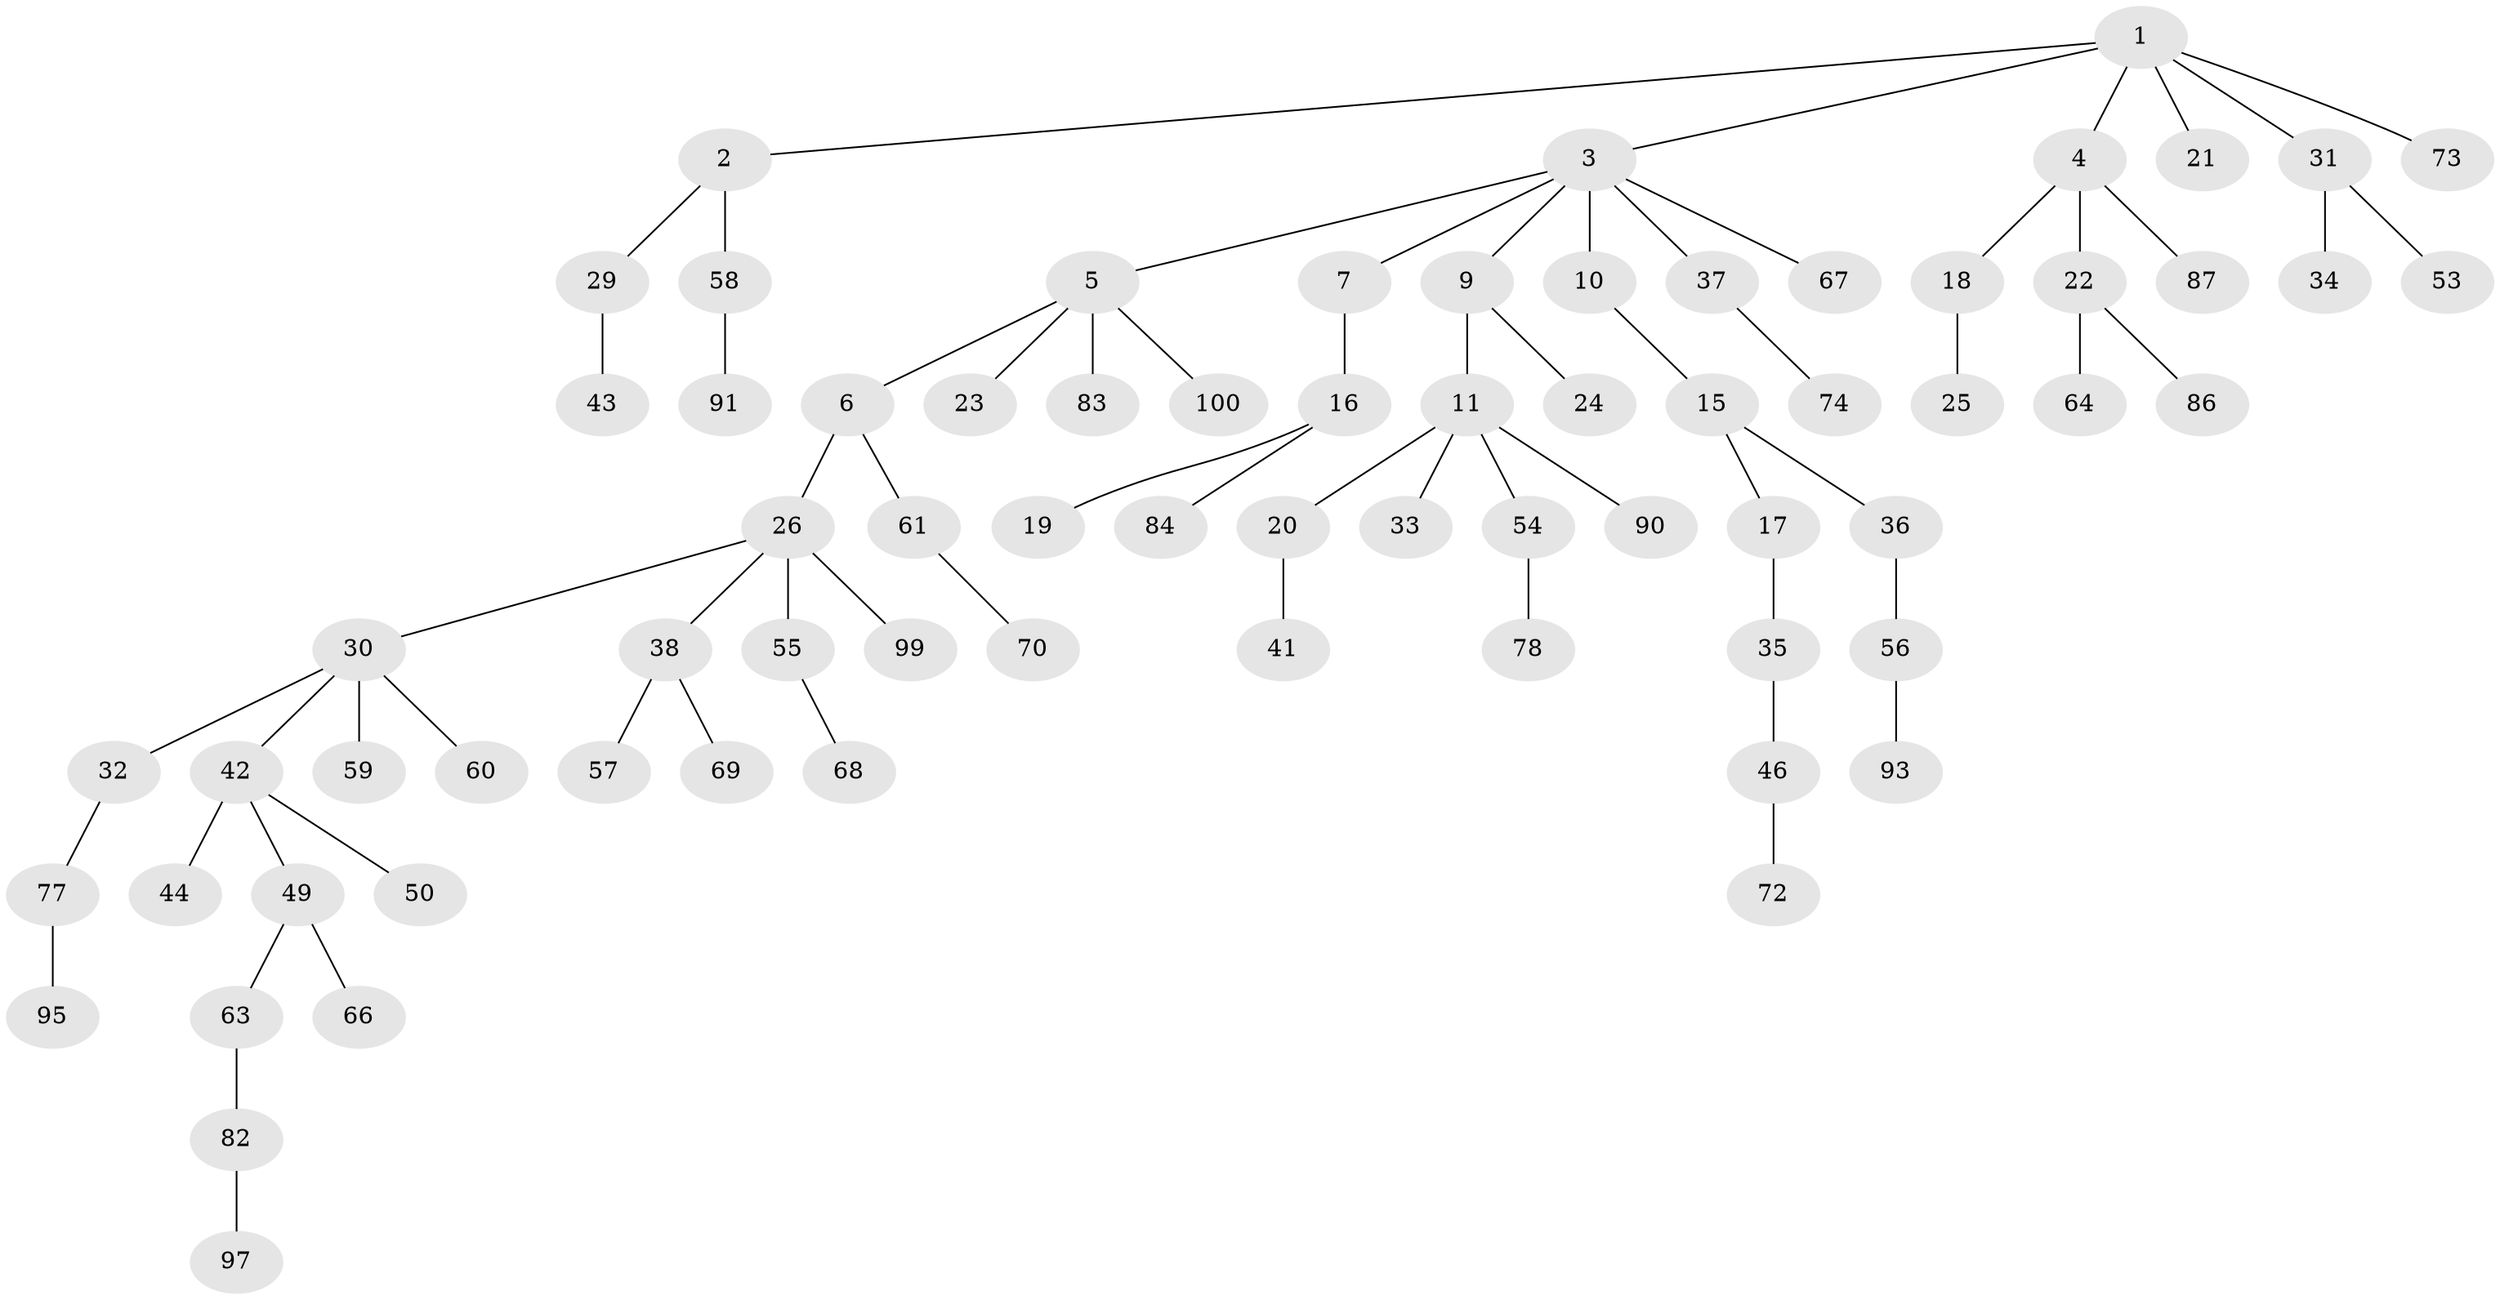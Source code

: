 // original degree distribution, {4: 0.08, 3: 0.12, 6: 0.01, 5: 0.03, 2: 0.33, 1: 0.43}
// Generated by graph-tools (version 1.1) at 2025/38/02/21/25 10:38:55]
// undirected, 72 vertices, 71 edges
graph export_dot {
graph [start="1"]
  node [color=gray90,style=filled];
  1 [super="+14"];
  2 [super="+12"];
  3 [super="+8"];
  4 [super="+98"];
  5 [super="+13"];
  6;
  7;
  9 [super="+40"];
  10;
  11 [super="+28"];
  15 [super="+76"];
  16;
  17 [super="+71"];
  18;
  19 [super="+96"];
  20;
  21;
  22 [super="+81"];
  23;
  24;
  25;
  26 [super="+27"];
  29;
  30 [super="+39"];
  31 [super="+52"];
  32;
  33 [super="+45"];
  34;
  35;
  36;
  37 [super="+47"];
  38 [super="+79"];
  41 [super="+89"];
  42 [super="+48"];
  43;
  44 [super="+65"];
  46;
  49 [super="+51"];
  50 [super="+80"];
  53 [super="+75"];
  54;
  55;
  56 [super="+62"];
  57;
  58;
  59;
  60;
  61;
  63;
  64;
  66;
  67;
  68 [super="+92"];
  69;
  70 [super="+85"];
  72;
  73;
  74;
  77;
  78;
  82 [super="+88"];
  83;
  84;
  86;
  87 [super="+94"];
  90;
  91;
  93;
  95;
  97;
  99;
  100;
  1 -- 2;
  1 -- 3;
  1 -- 4;
  1 -- 73;
  1 -- 21;
  1 -- 31;
  2 -- 29;
  2 -- 58;
  3 -- 5;
  3 -- 7;
  3 -- 10;
  3 -- 67;
  3 -- 9;
  3 -- 37;
  4 -- 18;
  4 -- 22;
  4 -- 87;
  5 -- 6;
  5 -- 23;
  5 -- 83;
  5 -- 100;
  6 -- 26;
  6 -- 61;
  7 -- 16;
  9 -- 11;
  9 -- 24;
  10 -- 15;
  11 -- 20;
  11 -- 90;
  11 -- 33;
  11 -- 54;
  15 -- 17;
  15 -- 36;
  16 -- 19;
  16 -- 84;
  17 -- 35;
  18 -- 25;
  20 -- 41;
  22 -- 64;
  22 -- 86;
  26 -- 30;
  26 -- 99;
  26 -- 38;
  26 -- 55;
  29 -- 43;
  30 -- 32;
  30 -- 42;
  30 -- 60;
  30 -- 59;
  31 -- 34;
  31 -- 53;
  32 -- 77;
  35 -- 46;
  36 -- 56;
  37 -- 74;
  38 -- 57;
  38 -- 69;
  42 -- 44;
  42 -- 49;
  42 -- 50;
  46 -- 72;
  49 -- 63;
  49 -- 66;
  54 -- 78;
  55 -- 68;
  56 -- 93;
  58 -- 91;
  61 -- 70;
  63 -- 82;
  77 -- 95;
  82 -- 97;
}
